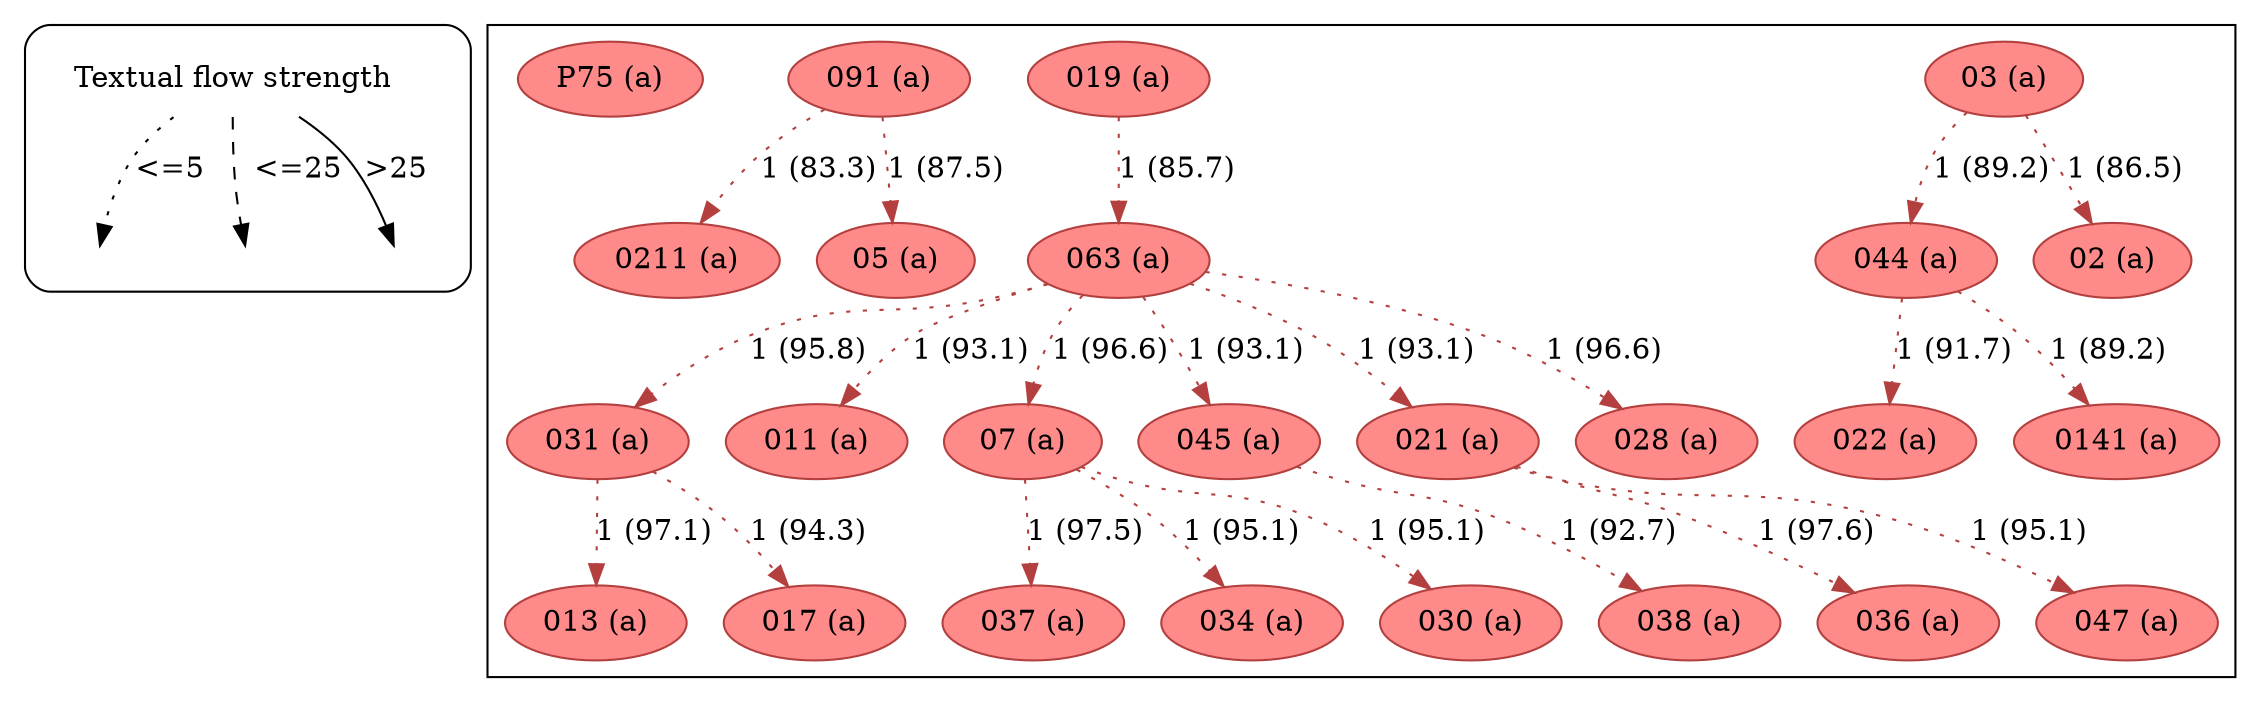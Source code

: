 strict digraph  {
	node [label="\N"];
	subgraph cluster_legend {
		graph [style=rounded];
		leg_s		 [label="Textual flow strength",
			shape=plaintext];
		leg_e1		 [fixedsize=True,
			height=0.2,
			label="",
			style=invis];
		leg_s -> leg_e1		 [label="<=5  ",
			style=dotted];
		leg_e2		 [fixedsize=True,
			height=0.2,
			label="",
			style=invis];
		leg_s -> leg_e2		 [label="  <=25",
			style=dashed];
		leg_e3		 [fixedsize=True,
			height=0.2,
			label="",
			style=invis];
		leg_s -> leg_e3		 [label=">25",
			style=solid];
	}
	subgraph cluster_reading {
		044		 [color="#b43f3f",
			fillcolor="#FF8A8A",
			label="044 (a)",
			style=filled];
		022		 [color="#b43f3f",
			fillcolor="#FF8A8A",
			label="022 (a)",
			style=filled];
		044 -> 022		 [color="#b43f3f",
			label="1 (91.7)",
			style=dotted];
		0141		 [color="#b43f3f",
			fillcolor="#FF8A8A",
			label="0141 (a)",
			style=filled];
		044 -> 0141		 [color="#b43f3f",
			label="1 (89.2)",
			style=dotted];
		031		 [color="#b43f3f",
			fillcolor="#FF8A8A",
			label="031 (a)",
			style=filled];
		013		 [color="#b43f3f",
			fillcolor="#FF8A8A",
			label="013 (a)",
			style=filled];
		031 -> 013		 [color="#b43f3f",
			label="1 (97.1)",
			style=dotted];
		017		 [color="#b43f3f",
			fillcolor="#FF8A8A",
			label="017 (a)",
			style=filled];
		031 -> 017		 [color="#b43f3f",
			label="1 (94.3)",
			style=dotted];
		03		 [color="#b43f3f",
			fillcolor="#FF8A8A",
			label="03 (a)",
			style=filled];
		03 -> 044		 [color="#b43f3f",
			label="1 (89.2)",
			style=dotted];
		02		 [color="#b43f3f",
			fillcolor="#FF8A8A",
			label="02 (a)",
			style=filled];
		03 -> 02		 [color="#b43f3f",
			label="1 (86.5)",
			style=dotted];
		063		 [color="#b43f3f",
			fillcolor="#FF8A8A",
			label="063 (a)",
			style=filled];
		063 -> 031		 [color="#b43f3f",
			label="1 (95.8)",
			style=dotted];
		011		 [color="#b43f3f",
			fillcolor="#FF8A8A",
			label="011 (a)",
			style=filled];
		063 -> 011		 [color="#b43f3f",
			label="1 (93.1)",
			style=dotted];
		07		 [color="#b43f3f",
			fillcolor="#FF8A8A",
			label="07 (a)",
			style=filled];
		063 -> 07		 [color="#b43f3f",
			label="1 (96.6)",
			style=dotted];
		045		 [color="#b43f3f",
			fillcolor="#FF8A8A",
			label="045 (a)",
			style=filled];
		063 -> 045		 [color="#b43f3f",
			label="1 (93.1)",
			style=dotted];
		021		 [color="#b43f3f",
			fillcolor="#FF8A8A",
			label="021 (a)",
			style=filled];
		063 -> 021		 [color="#b43f3f",
			label="1 (93.1)",
			style=dotted];
		028		 [color="#b43f3f",
			fillcolor="#FF8A8A",
			label="028 (a)",
			style=filled];
		063 -> 028		 [color="#b43f3f",
			label="1 (96.6)",
			style=dotted];
		019		 [color="#b43f3f",
			fillcolor="#FF8A8A",
			label="019 (a)",
			style=filled];
		019 -> 063		 [color="#b43f3f",
			label="1 (85.7)",
			style=dotted];
		091		 [color="#b43f3f",
			fillcolor="#FF8A8A",
			label="091 (a)",
			style=filled];
		0211		 [color="#b43f3f",
			fillcolor="#FF8A8A",
			label="0211 (a)",
			style=filled];
		091 -> 0211		 [color="#b43f3f",
			label="1 (83.3)",
			style=dotted];
		05		 [color="#b43f3f",
			fillcolor="#FF8A8A",
			label="05 (a)",
			style=filled];
		091 -> 05		 [color="#b43f3f",
			label="1 (87.5)",
			style=dotted];
		037		 [color="#b43f3f",
			fillcolor="#FF8A8A",
			label="037 (a)",
			style=filled];
		07 -> 037		 [color="#b43f3f",
			label="1 (97.5)",
			style=dotted];
		034		 [color="#b43f3f",
			fillcolor="#FF8A8A",
			label="034 (a)",
			style=filled];
		07 -> 034		 [color="#b43f3f",
			label="1 (95.1)",
			style=dotted];
		030		 [color="#b43f3f",
			fillcolor="#FF8A8A",
			label="030 (a)",
			style=filled];
		07 -> 030		 [color="#b43f3f",
			label="1 (95.1)",
			style=dotted];
		038		 [color="#b43f3f",
			fillcolor="#FF8A8A",
			label="038 (a)",
			style=filled];
		045 -> 038		 [color="#b43f3f",
			label="1 (92.7)",
			style=dotted];
		036		 [color="#b43f3f",
			fillcolor="#FF8A8A",
			label="036 (a)",
			style=filled];
		021 -> 036		 [color="#b43f3f",
			label="1 (97.6)",
			style=dotted];
		047		 [color="#b43f3f",
			fillcolor="#FF8A8A",
			label="047 (a)",
			style=filled];
		021 -> 047		 [color="#b43f3f",
			label="1 (95.1)",
			style=dotted];
		P75		 [color="#b43f3f",
			fillcolor="#FF8A8A",
			label="P75 (a)",
			style=filled];
	}
}
